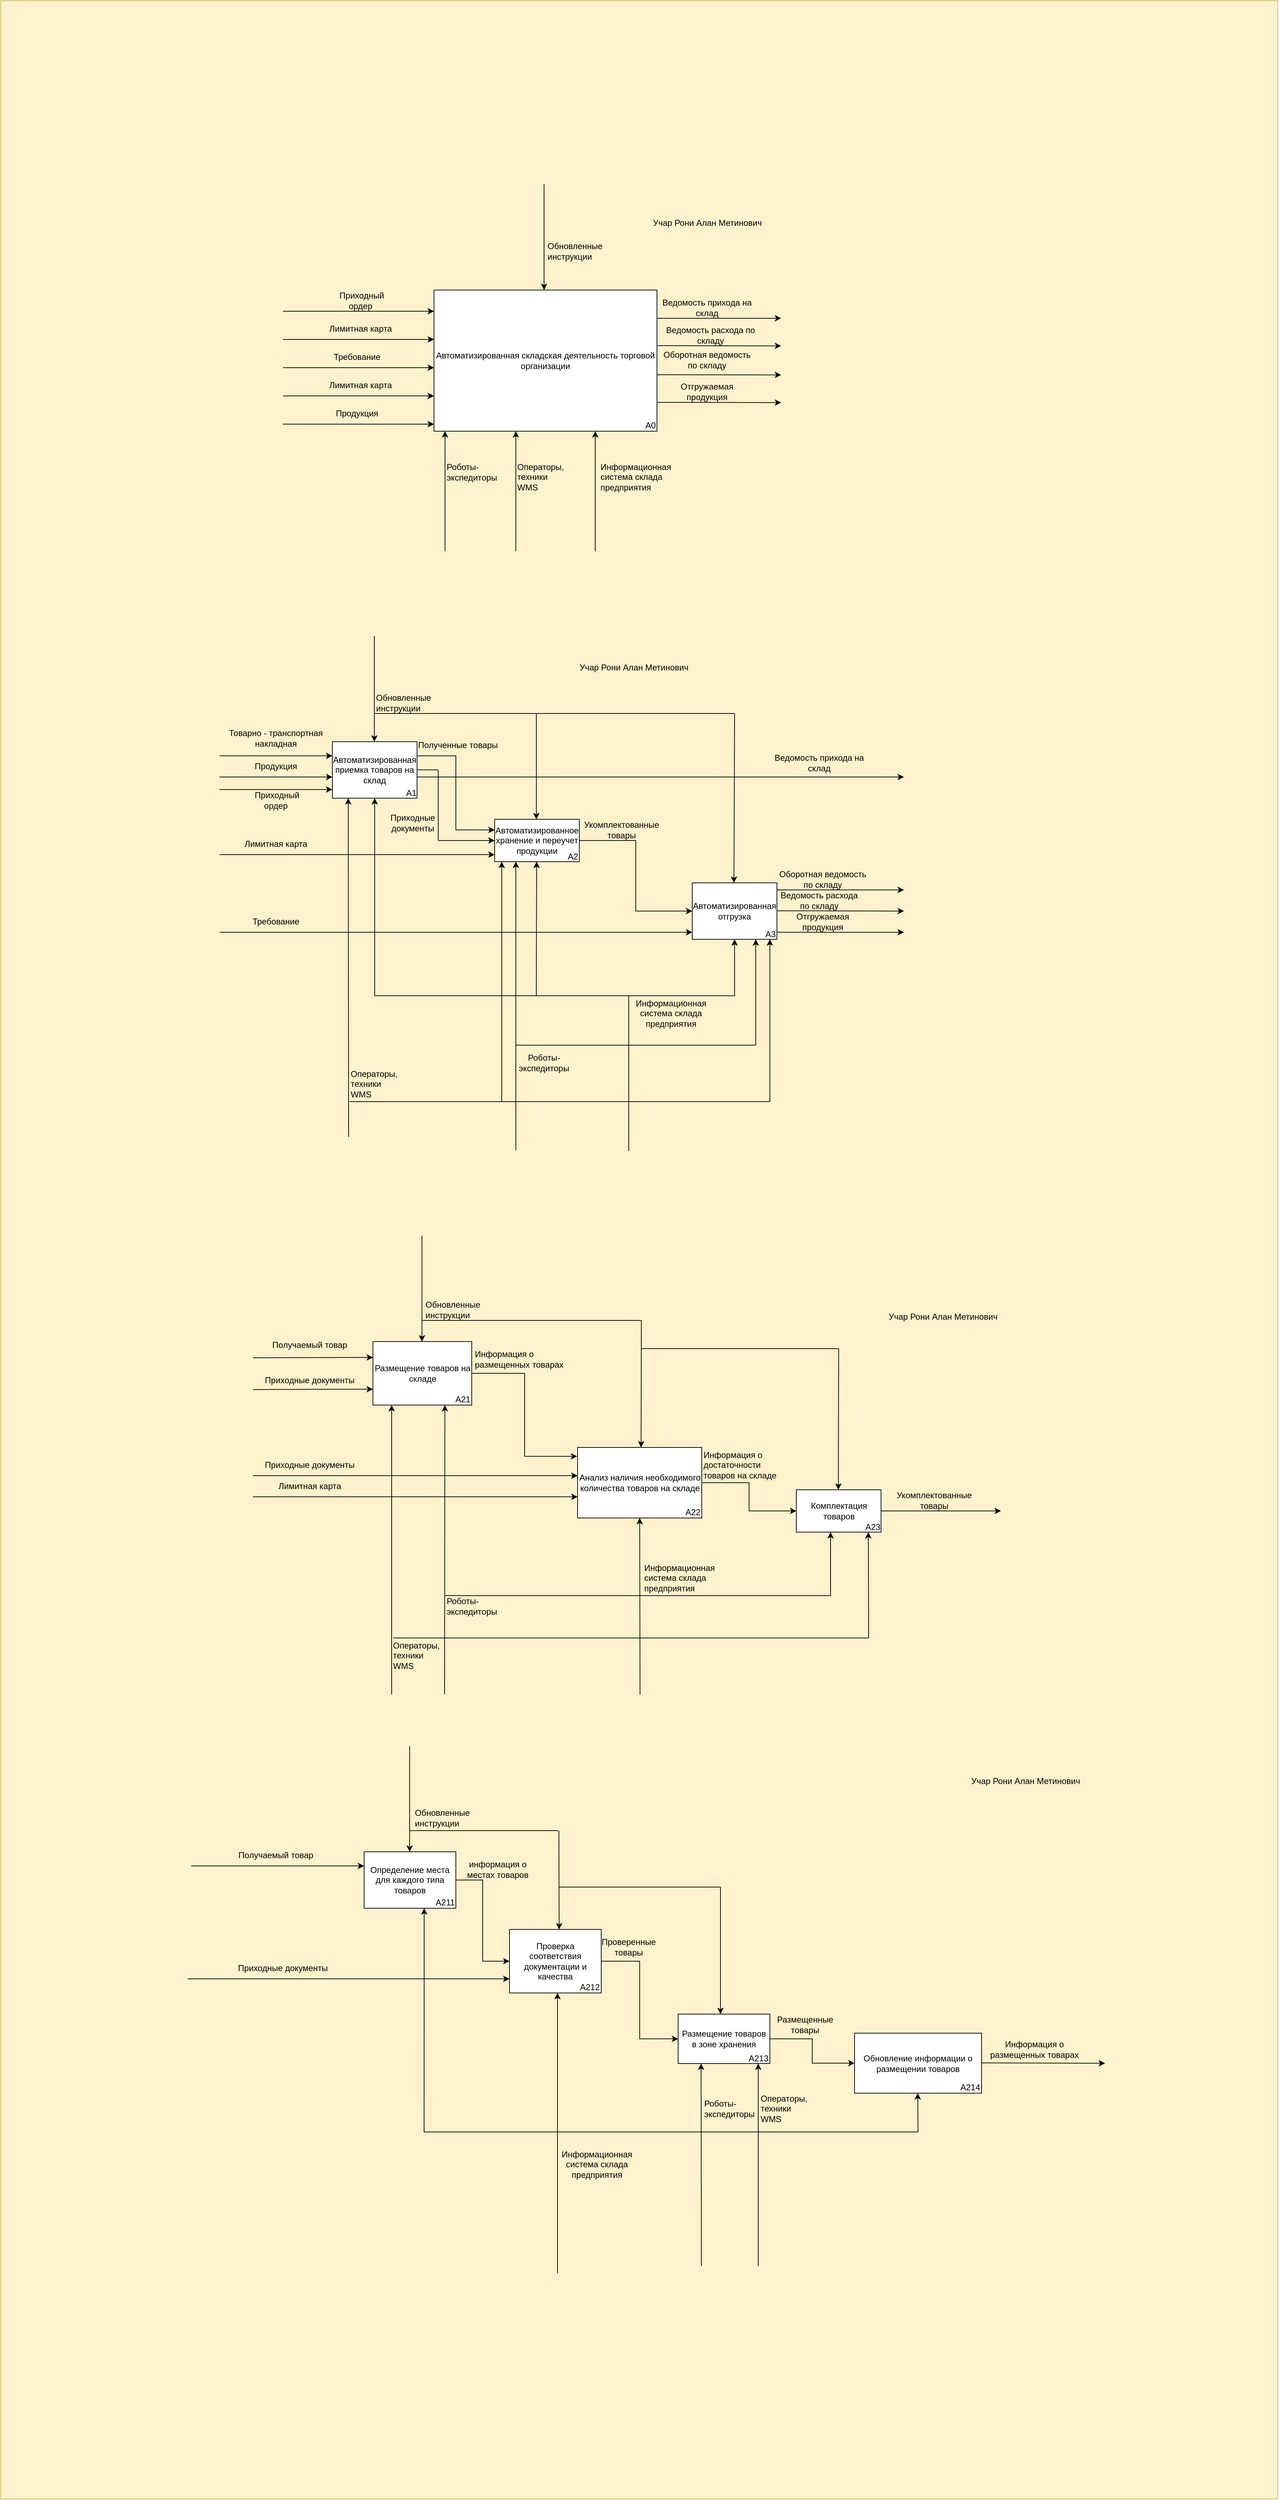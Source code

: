 <mxfile version="28.1.2">
  <diagram name="Страница — 1" id="FeVMbrDBXYHkl0j5YcD-">
    <mxGraphModel dx="2130" dy="1952" grid="1" gridSize="10" guides="1" tooltips="1" connect="1" arrows="1" fold="1" page="1" pageScale="1" pageWidth="827" pageHeight="1169" math="0" shadow="0">
      <root>
        <mxCell id="0" />
        <mxCell id="1" parent="0" />
        <mxCell id="Vgc5GMOzNuQ4jgEGxhGo-27" value="" style="rounded=0;whiteSpace=wrap;html=1;fillColor=#fff2cc;strokeColor=#d6b656;movable=0;resizable=0;rotatable=0;deletable=0;editable=0;locked=1;connectable=0;" parent="1" vertex="1">
          <mxGeometry x="-330" y="-200" width="1810" height="3540" as="geometry" />
        </mxCell>
        <mxCell id="Vgc5GMOzNuQ4jgEGxhGo-1" value="Автоматизированная складская деятельность торговой организации" style="rounded=0;whiteSpace=wrap;html=1;" parent="1" vertex="1">
          <mxGeometry x="284" y="210" width="316" height="200" as="geometry" />
        </mxCell>
        <mxCell id="Vgc5GMOzNuQ4jgEGxhGo-6" value="" style="endArrow=classic;html=1;rounded=0;" parent="1" edge="1">
          <mxGeometry width="50" height="50" relative="1" as="geometry">
            <mxPoint x="70" y="240" as="sourcePoint" />
            <mxPoint x="284" y="240" as="targetPoint" />
          </mxGeometry>
        </mxCell>
        <mxCell id="Vgc5GMOzNuQ4jgEGxhGo-7" value="&amp;nbsp;Приходный ордер" style="text;html=1;align=center;verticalAlign=middle;whiteSpace=wrap;rounded=0;" parent="1" vertex="1">
          <mxGeometry x="130" y="210" width="100" height="30" as="geometry" />
        </mxCell>
        <mxCell id="Vgc5GMOzNuQ4jgEGxhGo-8" value="" style="endArrow=classic;html=1;rounded=0;" parent="1" edge="1">
          <mxGeometry width="50" height="50" relative="1" as="geometry">
            <mxPoint x="70" y="280" as="sourcePoint" />
            <mxPoint x="284" y="280" as="targetPoint" />
          </mxGeometry>
        </mxCell>
        <mxCell id="Vgc5GMOzNuQ4jgEGxhGo-9" value="" style="endArrow=classic;html=1;rounded=0;" parent="1" edge="1">
          <mxGeometry width="50" height="50" relative="1" as="geometry">
            <mxPoint x="70" y="320" as="sourcePoint" />
            <mxPoint x="284" y="320" as="targetPoint" />
          </mxGeometry>
        </mxCell>
        <mxCell id="Vgc5GMOzNuQ4jgEGxhGo-10" value="" style="endArrow=classic;html=1;rounded=0;" parent="1" edge="1">
          <mxGeometry width="50" height="50" relative="1" as="geometry">
            <mxPoint x="70" y="360" as="sourcePoint" />
            <mxPoint x="284" y="360" as="targetPoint" />
          </mxGeometry>
        </mxCell>
        <mxCell id="Vgc5GMOzNuQ4jgEGxhGo-11" value="" style="endArrow=classic;html=1;rounded=0;" parent="1" edge="1">
          <mxGeometry width="50" height="50" relative="1" as="geometry">
            <mxPoint x="70" y="400" as="sourcePoint" />
            <mxPoint x="284" y="400" as="targetPoint" />
          </mxGeometry>
        </mxCell>
        <mxCell id="Vgc5GMOzNuQ4jgEGxhGo-12" value="Лимитная карта" style="text;html=1;align=center;verticalAlign=middle;whiteSpace=wrap;rounded=0;" parent="1" vertex="1">
          <mxGeometry x="120" y="250" width="120" height="30" as="geometry" />
        </mxCell>
        <mxCell id="Vgc5GMOzNuQ4jgEGxhGo-13" value="Требование" style="text;html=1;align=center;verticalAlign=middle;whiteSpace=wrap;rounded=0;" parent="1" vertex="1">
          <mxGeometry x="145" y="290" width="60" height="30" as="geometry" />
        </mxCell>
        <mxCell id="Vgc5GMOzNuQ4jgEGxhGo-15" value="Продукция" style="text;html=1;align=center;verticalAlign=middle;whiteSpace=wrap;rounded=0;" parent="1" vertex="1">
          <mxGeometry x="145" y="370" width="60" height="30" as="geometry" />
        </mxCell>
        <mxCell id="Vgc5GMOzNuQ4jgEGxhGo-16" value="" style="endArrow=classic;html=1;rounded=0;" parent="1" edge="1">
          <mxGeometry width="50" height="50" relative="1" as="geometry">
            <mxPoint x="512.5" y="580" as="sourcePoint" />
            <mxPoint x="512.5" y="410" as="targetPoint" />
          </mxGeometry>
        </mxCell>
        <mxCell id="Vgc5GMOzNuQ4jgEGxhGo-17" value="Информационная система склада предприятия" style="text;html=1;align=left;verticalAlign=middle;whiteSpace=wrap;rounded=0;" parent="1" vertex="1">
          <mxGeometry x="517.5" y="460" width="90" height="30" as="geometry" />
        </mxCell>
        <mxCell id="Vgc5GMOzNuQ4jgEGxhGo-19" value="" style="endArrow=classic;html=1;rounded=0;" parent="1" edge="1">
          <mxGeometry width="50" height="50" relative="1" as="geometry">
            <mxPoint x="440" y="60" as="sourcePoint" />
            <mxPoint x="440" y="210" as="targetPoint" />
          </mxGeometry>
        </mxCell>
        <mxCell id="Vgc5GMOzNuQ4jgEGxhGo-20" value="Обновленные инструкции" style="text;html=1;align=left;verticalAlign=middle;whiteSpace=wrap;rounded=0;" parent="1" vertex="1">
          <mxGeometry x="443" y="140" width="60" height="30" as="geometry" />
        </mxCell>
        <mxCell id="Vgc5GMOzNuQ4jgEGxhGo-21" value="" style="endArrow=classic;html=1;rounded=0;" parent="1" edge="1">
          <mxGeometry width="50" height="50" relative="1" as="geometry">
            <mxPoint x="600" y="249.96" as="sourcePoint" />
            <mxPoint x="776" y="249.96" as="targetPoint" />
          </mxGeometry>
        </mxCell>
        <mxCell id="Vgc5GMOzNuQ4jgEGxhGo-22" value="" style="endArrow=classic;html=1;rounded=0;" parent="1" edge="1">
          <mxGeometry width="50" height="50" relative="1" as="geometry">
            <mxPoint x="600" y="288.78" as="sourcePoint" />
            <mxPoint x="776" y="289.12" as="targetPoint" />
          </mxGeometry>
        </mxCell>
        <mxCell id="Vgc5GMOzNuQ4jgEGxhGo-23" value="" style="endArrow=classic;html=1;rounded=0;" parent="1" edge="1">
          <mxGeometry width="50" height="50" relative="1" as="geometry">
            <mxPoint x="600" y="329.96" as="sourcePoint" />
            <mxPoint x="776" y="330.3" as="targetPoint" />
          </mxGeometry>
        </mxCell>
        <mxCell id="Vgc5GMOzNuQ4jgEGxhGo-24" value="Ведомость прихода на склад" style="text;html=1;align=center;verticalAlign=middle;whiteSpace=wrap;rounded=0;" parent="1" vertex="1">
          <mxGeometry x="606" y="219.96" width="130" height="30" as="geometry" />
        </mxCell>
        <mxCell id="Vgc5GMOzNuQ4jgEGxhGo-25" value="Ведомость расхода по складу" style="text;html=1;align=center;verticalAlign=middle;whiteSpace=wrap;rounded=0;" parent="1" vertex="1">
          <mxGeometry x="606" y="259.12" width="140" height="30" as="geometry" />
        </mxCell>
        <mxCell id="Vgc5GMOzNuQ4jgEGxhGo-26" value="Оборотная ведомость по складу" style="text;html=1;align=center;verticalAlign=middle;whiteSpace=wrap;rounded=0;" parent="1" vertex="1">
          <mxGeometry x="606" y="294.12" width="130" height="30" as="geometry" />
        </mxCell>
        <mxCell id="Vgc5GMOzNuQ4jgEGxhGo-55" style="edgeStyle=orthogonalEdgeStyle;rounded=0;orthogonalLoop=1;jettySize=auto;html=1;exitX=1;exitY=0.25;exitDx=0;exitDy=0;entryX=0;entryY=0.25;entryDx=0;entryDy=0;" parent="1" source="Vgc5GMOzNuQ4jgEGxhGo-29" target="Vgc5GMOzNuQ4jgEGxhGo-30" edge="1">
          <mxGeometry relative="1" as="geometry" />
        </mxCell>
        <mxCell id="Vgc5GMOzNuQ4jgEGxhGo-29" value="Автоматизированная приемка товаров на склад" style="rounded=0;whiteSpace=wrap;html=1;" parent="1" vertex="1">
          <mxGeometry x="140" y="850" width="120" height="80" as="geometry" />
        </mxCell>
        <mxCell id="Vgc5GMOzNuQ4jgEGxhGo-61" style="edgeStyle=orthogonalEdgeStyle;rounded=0;orthogonalLoop=1;jettySize=auto;html=1;exitX=1;exitY=0.5;exitDx=0;exitDy=0;entryX=0;entryY=0.5;entryDx=0;entryDy=0;" parent="1" source="Vgc5GMOzNuQ4jgEGxhGo-30" target="Vgc5GMOzNuQ4jgEGxhGo-31" edge="1">
          <mxGeometry relative="1" as="geometry" />
        </mxCell>
        <mxCell id="Vgc5GMOzNuQ4jgEGxhGo-30" value="Автоматизированное хранение и переучет продукции" style="rounded=0;whiteSpace=wrap;html=1;" parent="1" vertex="1">
          <mxGeometry x="370" y="960" width="120" height="60" as="geometry" />
        </mxCell>
        <mxCell id="Vgc5GMOzNuQ4jgEGxhGo-31" value="Автоматизированная отгрузка" style="rounded=0;whiteSpace=wrap;html=1;" parent="1" vertex="1">
          <mxGeometry x="650" y="1050" width="120" height="80" as="geometry" />
        </mxCell>
        <mxCell id="Vgc5GMOzNuQ4jgEGxhGo-33" value="" style="endArrow=classic;html=1;rounded=0;" parent="1" edge="1">
          <mxGeometry width="50" height="50" relative="1" as="geometry">
            <mxPoint x="299.64" y="580" as="sourcePoint" />
            <mxPoint x="299.64" y="410" as="targetPoint" />
          </mxGeometry>
        </mxCell>
        <mxCell id="Vgc5GMOzNuQ4jgEGxhGo-34" value="Роботы-экспедиторы" style="text;html=1;align=left;verticalAlign=middle;whiteSpace=wrap;rounded=0;" parent="1" vertex="1">
          <mxGeometry x="300" y="453" width="60" height="30" as="geometry" />
        </mxCell>
        <mxCell id="Vgc5GMOzNuQ4jgEGxhGo-35" value="" style="endArrow=classic;html=1;rounded=0;" parent="1" edge="1">
          <mxGeometry width="50" height="50" relative="1" as="geometry">
            <mxPoint x="199.47" y="700" as="sourcePoint" />
            <mxPoint x="199.47" y="850" as="targetPoint" />
          </mxGeometry>
        </mxCell>
        <mxCell id="Vgc5GMOzNuQ4jgEGxhGo-37" value="" style="endArrow=classic;html=1;rounded=0;" parent="1" edge="1">
          <mxGeometry width="50" height="50" relative="1" as="geometry">
            <mxPoint x="-20" y="870" as="sourcePoint" />
            <mxPoint x="140" y="870" as="targetPoint" />
          </mxGeometry>
        </mxCell>
        <mxCell id="Vgc5GMOzNuQ4jgEGxhGo-38" value="" style="endArrow=classic;html=1;rounded=0;" parent="1" edge="1">
          <mxGeometry width="50" height="50" relative="1" as="geometry">
            <mxPoint x="-20" y="900" as="sourcePoint" />
            <mxPoint x="140" y="900" as="targetPoint" />
          </mxGeometry>
        </mxCell>
        <mxCell id="Vgc5GMOzNuQ4jgEGxhGo-40" value="" style="endArrow=classic;html=1;rounded=0;" parent="1" edge="1">
          <mxGeometry width="50" height="50" relative="1" as="geometry">
            <mxPoint x="-20" y="1010" as="sourcePoint" />
            <mxPoint x="370" y="1010" as="targetPoint" />
          </mxGeometry>
        </mxCell>
        <mxCell id="Vgc5GMOzNuQ4jgEGxhGo-41" value="" style="endArrow=classic;html=1;rounded=0;" parent="1" edge="1">
          <mxGeometry width="50" height="50" relative="1" as="geometry">
            <mxPoint x="200" y="1210" as="sourcePoint" />
            <mxPoint x="200" y="930" as="targetPoint" />
          </mxGeometry>
        </mxCell>
        <mxCell id="Vgc5GMOzNuQ4jgEGxhGo-42" value="" style="endArrow=classic;html=1;rounded=0;" parent="1" edge="1">
          <mxGeometry width="50" height="50" relative="1" as="geometry">
            <mxPoint x="429" y="1210" as="sourcePoint" />
            <mxPoint x="429.47" y="1020" as="targetPoint" />
          </mxGeometry>
        </mxCell>
        <mxCell id="Vgc5GMOzNuQ4jgEGxhGo-44" value="" style="endArrow=classic;html=1;rounded=0;" parent="1" edge="1">
          <mxGeometry width="50" height="50" relative="1" as="geometry">
            <mxPoint x="710" y="1210" as="sourcePoint" />
            <mxPoint x="709.99" y="1130" as="targetPoint" />
          </mxGeometry>
        </mxCell>
        <mxCell id="Vgc5GMOzNuQ4jgEGxhGo-45" value="" style="endArrow=none;html=1;rounded=0;" parent="1" edge="1">
          <mxGeometry width="50" height="50" relative="1" as="geometry">
            <mxPoint x="200" y="1210" as="sourcePoint" />
            <mxPoint x="710" y="1210" as="targetPoint" />
          </mxGeometry>
        </mxCell>
        <mxCell id="Vgc5GMOzNuQ4jgEGxhGo-46" value="" style="endArrow=none;html=1;rounded=0;" parent="1" edge="1">
          <mxGeometry width="50" height="50" relative="1" as="geometry">
            <mxPoint x="560" y="1430" as="sourcePoint" />
            <mxPoint x="560" y="1210" as="targetPoint" />
          </mxGeometry>
        </mxCell>
        <mxCell id="Vgc5GMOzNuQ4jgEGxhGo-47" value="Информационная система склада предприятия" style="text;html=1;align=center;verticalAlign=middle;whiteSpace=wrap;rounded=0;" parent="1" vertex="1">
          <mxGeometry x="565" y="1220" width="110" height="30" as="geometry" />
        </mxCell>
        <mxCell id="Vgc5GMOzNuQ4jgEGxhGo-48" value="" style="endArrow=classic;html=1;rounded=0;" parent="1" edge="1">
          <mxGeometry width="50" height="50" relative="1" as="geometry">
            <mxPoint x="770" y="1120" as="sourcePoint" />
            <mxPoint x="950" y="1120" as="targetPoint" />
          </mxGeometry>
        </mxCell>
        <mxCell id="Vgc5GMOzNuQ4jgEGxhGo-49" value="" style="endArrow=classic;html=1;rounded=0;" parent="1" edge="1">
          <mxGeometry width="50" height="50" relative="1" as="geometry">
            <mxPoint x="770" y="1089.57" as="sourcePoint" />
            <mxPoint x="950" y="1090" as="targetPoint" />
          </mxGeometry>
        </mxCell>
        <mxCell id="Vgc5GMOzNuQ4jgEGxhGo-50" value="" style="endArrow=classic;html=1;rounded=0;" parent="1" edge="1">
          <mxGeometry width="50" height="50" relative="1" as="geometry">
            <mxPoint x="770" y="1060" as="sourcePoint" />
            <mxPoint x="950" y="1060" as="targetPoint" />
          </mxGeometry>
        </mxCell>
        <mxCell id="Vgc5GMOzNuQ4jgEGxhGo-51" value="" style="endArrow=classic;html=1;rounded=0;" parent="1" edge="1">
          <mxGeometry width="50" height="50" relative="1" as="geometry">
            <mxPoint x="429.09" y="810" as="sourcePoint" />
            <mxPoint x="429.09" y="960" as="targetPoint" />
          </mxGeometry>
        </mxCell>
        <mxCell id="Vgc5GMOzNuQ4jgEGxhGo-52" value="" style="endArrow=classic;html=1;rounded=0;" parent="1" edge="1">
          <mxGeometry width="50" height="50" relative="1" as="geometry">
            <mxPoint x="710" y="810" as="sourcePoint" />
            <mxPoint x="709.09" y="1050" as="targetPoint" />
          </mxGeometry>
        </mxCell>
        <mxCell id="Vgc5GMOzNuQ4jgEGxhGo-53" value="" style="endArrow=none;html=1;rounded=0;" parent="1" edge="1">
          <mxGeometry width="50" height="50" relative="1" as="geometry">
            <mxPoint x="200" y="810" as="sourcePoint" />
            <mxPoint x="710" y="810" as="targetPoint" />
          </mxGeometry>
        </mxCell>
        <mxCell id="Vgc5GMOzNuQ4jgEGxhGo-59" value="" style="endArrow=none;html=1;rounded=0;" parent="1" edge="1">
          <mxGeometry width="50" height="50" relative="1" as="geometry">
            <mxPoint x="290" y="890" as="sourcePoint" />
            <mxPoint x="290" y="990" as="targetPoint" />
          </mxGeometry>
        </mxCell>
        <mxCell id="Vgc5GMOzNuQ4jgEGxhGo-60" value="" style="endArrow=classic;html=1;rounded=0;entryX=0;entryY=0.5;entryDx=0;entryDy=0;" parent="1" target="Vgc5GMOzNuQ4jgEGxhGo-30" edge="1">
          <mxGeometry width="50" height="50" relative="1" as="geometry">
            <mxPoint x="290" y="990" as="sourcePoint" />
            <mxPoint x="360" y="900" as="targetPoint" />
          </mxGeometry>
        </mxCell>
        <mxCell id="Vgc5GMOzNuQ4jgEGxhGo-62" value="" style="endArrow=classic;html=1;rounded=0;" parent="1" edge="1">
          <mxGeometry width="50" height="50" relative="1" as="geometry">
            <mxPoint x="260" y="900" as="sourcePoint" />
            <mxPoint x="950" y="900" as="targetPoint" />
          </mxGeometry>
        </mxCell>
        <mxCell id="Vgc5GMOzNuQ4jgEGxhGo-64" value="Товарно - транспортная накладная" style="text;html=1;align=center;verticalAlign=middle;whiteSpace=wrap;rounded=0;" parent="1" vertex="1">
          <mxGeometry x="-20" y="830" width="160" height="30" as="geometry" />
        </mxCell>
        <mxCell id="Vgc5GMOzNuQ4jgEGxhGo-65" value="Продукция" style="text;html=1;align=center;verticalAlign=middle;whiteSpace=wrap;rounded=0;" parent="1" vertex="1">
          <mxGeometry x="30" y="870" width="60" height="30" as="geometry" />
        </mxCell>
        <mxCell id="Vgc5GMOzNuQ4jgEGxhGo-67" value="Требование" style="text;html=1;align=center;verticalAlign=middle;whiteSpace=wrap;rounded=0;" parent="1" vertex="1">
          <mxGeometry x="30" y="1090" width="60" height="30" as="geometry" />
        </mxCell>
        <mxCell id="Vgc5GMOzNuQ4jgEGxhGo-69" value="Полученные товары" style="text;html=1;align=center;verticalAlign=middle;whiteSpace=wrap;rounded=0;" parent="1" vertex="1">
          <mxGeometry x="260" y="840" width="116" height="30" as="geometry" />
        </mxCell>
        <mxCell id="Vgc5GMOzNuQ4jgEGxhGo-70" value="Приходные документы" style="text;html=1;align=center;verticalAlign=middle;whiteSpace=wrap;rounded=0;" parent="1" vertex="1">
          <mxGeometry x="224" y="950" width="60" height="30" as="geometry" />
        </mxCell>
        <mxCell id="Vgc5GMOzNuQ4jgEGxhGo-71" value="Укомплектованные товары" style="text;html=1;align=center;verticalAlign=middle;whiteSpace=wrap;rounded=0;" parent="1" vertex="1">
          <mxGeometry x="520" y="960" width="60" height="30" as="geometry" />
        </mxCell>
        <mxCell id="Vgc5GMOzNuQ4jgEGxhGo-72" value="Ведомость прихода на склад" style="text;html=1;align=center;verticalAlign=middle;whiteSpace=wrap;rounded=0;" parent="1" vertex="1">
          <mxGeometry x="760" y="865" width="140" height="30" as="geometry" />
        </mxCell>
        <mxCell id="Vgc5GMOzNuQ4jgEGxhGo-74" value="Оборотная ведомость по складу" style="text;html=1;align=center;verticalAlign=middle;whiteSpace=wrap;rounded=0;" parent="1" vertex="1">
          <mxGeometry x="770" y="1030" width="130" height="30" as="geometry" />
        </mxCell>
        <mxCell id="Vgc5GMOzNuQ4jgEGxhGo-75" value="Ведомость расхода по складу" style="text;html=1;align=center;verticalAlign=middle;whiteSpace=wrap;rounded=0;" parent="1" vertex="1">
          <mxGeometry x="770" y="1060" width="120" height="30" as="geometry" />
        </mxCell>
        <mxCell id="Vgc5GMOzNuQ4jgEGxhGo-76" value="Отгружаемая продукция" style="text;html=1;align=center;verticalAlign=middle;whiteSpace=wrap;rounded=0;" parent="1" vertex="1">
          <mxGeometry x="805" y="1090" width="60" height="30" as="geometry" />
        </mxCell>
        <mxCell id="Vgc5GMOzNuQ4jgEGxhGo-79" value="А1" style="text;html=1;align=center;verticalAlign=middle;whiteSpace=wrap;rounded=0;" parent="1" vertex="1">
          <mxGeometry x="222" y="908" width="60" height="30" as="geometry" />
        </mxCell>
        <mxCell id="Vgc5GMOzNuQ4jgEGxhGo-82" value="А2" style="text;html=1;align=center;verticalAlign=middle;whiteSpace=wrap;rounded=0;" parent="1" vertex="1">
          <mxGeometry x="451" y="998" width="60" height="30" as="geometry" />
        </mxCell>
        <mxCell id="Vgc5GMOzNuQ4jgEGxhGo-83" value="А3" style="text;html=1;align=center;verticalAlign=middle;whiteSpace=wrap;rounded=0;" parent="1" vertex="1">
          <mxGeometry x="731" y="1108" width="60" height="30" as="geometry" />
        </mxCell>
        <mxCell id="Vgc5GMOzNuQ4jgEGxhGo-84" value="А0" style="text;html=1;align=center;verticalAlign=middle;whiteSpace=wrap;rounded=0;" parent="1" vertex="1">
          <mxGeometry x="560.5" y="387" width="60" height="30" as="geometry" />
        </mxCell>
        <mxCell id="Vgc5GMOzNuQ4jgEGxhGo-86" value="" style="endArrow=none;html=1;rounded=0;" parent="1" edge="1">
          <mxGeometry width="50" height="50" relative="1" as="geometry">
            <mxPoint x="400" y="1280" as="sourcePoint" />
            <mxPoint x="740" y="1280" as="targetPoint" />
          </mxGeometry>
        </mxCell>
        <mxCell id="Vgc5GMOzNuQ4jgEGxhGo-87" value="" style="endArrow=classic;html=1;rounded=0;" parent="1" edge="1">
          <mxGeometry width="50" height="50" relative="1" as="geometry">
            <mxPoint x="740" y="1280" as="sourcePoint" />
            <mxPoint x="740" y="1130" as="targetPoint" />
          </mxGeometry>
        </mxCell>
        <mxCell id="Vgc5GMOzNuQ4jgEGxhGo-88" value="" style="endArrow=none;html=1;rounded=0;" parent="1" edge="1">
          <mxGeometry width="50" height="50" relative="1" as="geometry">
            <mxPoint x="400" y="1429" as="sourcePoint" />
            <mxPoint x="400" y="1279" as="targetPoint" />
          </mxGeometry>
        </mxCell>
        <mxCell id="Vgc5GMOzNuQ4jgEGxhGo-89" value="&lt;span style=&quot;text-align: left;&quot;&gt;Роботы-экспедиторы&lt;/span&gt;" style="text;html=1;align=center;verticalAlign=middle;whiteSpace=wrap;rounded=0;" parent="1" vertex="1">
          <mxGeometry x="410" y="1290" width="60" height="30" as="geometry" />
        </mxCell>
        <mxCell id="Vgc5GMOzNuQ4jgEGxhGo-90" value="" style="endArrow=classic;html=1;rounded=0;entryX=0.25;entryY=1;entryDx=0;entryDy=0;" parent="1" target="Vgc5GMOzNuQ4jgEGxhGo-30" edge="1">
          <mxGeometry width="50" height="50" relative="1" as="geometry">
            <mxPoint x="400" y="1280" as="sourcePoint" />
            <mxPoint x="410" y="1060" as="targetPoint" />
          </mxGeometry>
        </mxCell>
        <mxCell id="Vgc5GMOzNuQ4jgEGxhGo-91" value="Размещение товаров на складе" style="rounded=0;whiteSpace=wrap;html=1;" parent="1" vertex="1">
          <mxGeometry x="197.5" y="1700" width="140" height="90" as="geometry" />
        </mxCell>
        <mxCell id="Vgc5GMOzNuQ4jgEGxhGo-169" style="edgeStyle=orthogonalEdgeStyle;rounded=0;orthogonalLoop=1;jettySize=auto;html=1;exitX=1;exitY=0.5;exitDx=0;exitDy=0;entryX=0;entryY=0.5;entryDx=0;entryDy=0;" parent="1" source="Vgc5GMOzNuQ4jgEGxhGo-92" target="Vgc5GMOzNuQ4jgEGxhGo-113" edge="1">
          <mxGeometry relative="1" as="geometry" />
        </mxCell>
        <mxCell id="Vgc5GMOzNuQ4jgEGxhGo-92" value="Анализ наличия необходимого количества товаров на складе" style="rounded=0;whiteSpace=wrap;html=1;" parent="1" vertex="1">
          <mxGeometry x="487.5" y="1850" width="176" height="100" as="geometry" />
        </mxCell>
        <mxCell id="Vgc5GMOzNuQ4jgEGxhGo-94" value="" style="endArrow=classic;html=1;rounded=0;" parent="1" edge="1">
          <mxGeometry width="50" height="50" relative="1" as="geometry">
            <mxPoint x="266.97" y="1550" as="sourcePoint" />
            <mxPoint x="266.97" y="1700" as="targetPoint" />
          </mxGeometry>
        </mxCell>
        <mxCell id="Vgc5GMOzNuQ4jgEGxhGo-96" value="" style="endArrow=classic;html=1;rounded=0;" parent="1" edge="1">
          <mxGeometry width="50" height="50" relative="1" as="geometry">
            <mxPoint x="577.87" y="1670" as="sourcePoint" />
            <mxPoint x="577.5" y="1850" as="targetPoint" />
          </mxGeometry>
        </mxCell>
        <mxCell id="Vgc5GMOzNuQ4jgEGxhGo-97" value="" style="endArrow=none;html=1;rounded=0;" parent="1" edge="1">
          <mxGeometry width="50" height="50" relative="1" as="geometry">
            <mxPoint x="267.5" y="1670" as="sourcePoint" />
            <mxPoint x="577.5" y="1670" as="targetPoint" />
          </mxGeometry>
        </mxCell>
        <mxCell id="Vgc5GMOzNuQ4jgEGxhGo-98" value="" style="endArrow=classic;html=1;rounded=0;entryX=0;entryY=0.25;entryDx=0;entryDy=0;" parent="1" target="Vgc5GMOzNuQ4jgEGxhGo-91" edge="1">
          <mxGeometry width="50" height="50" relative="1" as="geometry">
            <mxPoint x="27.5" y="1723" as="sourcePoint" />
            <mxPoint x="127.5" y="1710" as="targetPoint" />
          </mxGeometry>
        </mxCell>
        <mxCell id="Vgc5GMOzNuQ4jgEGxhGo-99" value="" style="endArrow=classic;html=1;rounded=0;entryX=0;entryY=0.75;entryDx=0;entryDy=0;" parent="1" target="Vgc5GMOzNuQ4jgEGxhGo-91" edge="1">
          <mxGeometry width="50" height="50" relative="1" as="geometry">
            <mxPoint x="27.5" y="1768" as="sourcePoint" />
            <mxPoint x="127.5" y="1780" as="targetPoint" />
          </mxGeometry>
        </mxCell>
        <mxCell id="Vgc5GMOzNuQ4jgEGxhGo-100" value="" style="endArrow=classic;html=1;rounded=0;entryX=0;entryY=0.75;entryDx=0;entryDy=0;" parent="1" edge="1">
          <mxGeometry width="50" height="50" relative="1" as="geometry">
            <mxPoint x="27.5" y="1890" as="sourcePoint" />
            <mxPoint x="487.5" y="1890" as="targetPoint" />
          </mxGeometry>
        </mxCell>
        <mxCell id="Vgc5GMOzNuQ4jgEGxhGo-101" value="" style="endArrow=classic;html=1;rounded=0;entryX=0;entryY=0.75;entryDx=0;entryDy=0;" parent="1" edge="1">
          <mxGeometry width="50" height="50" relative="1" as="geometry">
            <mxPoint x="27.5" y="1920" as="sourcePoint" />
            <mxPoint x="487.5" y="1920" as="targetPoint" />
          </mxGeometry>
        </mxCell>
        <mxCell id="Vgc5GMOzNuQ4jgEGxhGo-104" style="edgeStyle=orthogonalEdgeStyle;rounded=0;orthogonalLoop=1;jettySize=auto;html=1;exitX=1;exitY=0.5;exitDx=0;exitDy=0;entryX=-0.003;entryY=0.126;entryDx=0;entryDy=0;entryPerimeter=0;" parent="1" source="Vgc5GMOzNuQ4jgEGxhGo-91" target="Vgc5GMOzNuQ4jgEGxhGo-92" edge="1">
          <mxGeometry relative="1" as="geometry" />
        </mxCell>
        <mxCell id="Vgc5GMOzNuQ4jgEGxhGo-105" value="Информация о размещенных товарах" style="text;html=1;align=left;verticalAlign=middle;whiteSpace=wrap;rounded=0;" parent="1" vertex="1">
          <mxGeometry x="340" y="1710" width="150" height="30" as="geometry" />
        </mxCell>
        <mxCell id="Vgc5GMOzNuQ4jgEGxhGo-106" value="Приходные документы" style="text;html=1;align=center;verticalAlign=middle;whiteSpace=wrap;rounded=0;" parent="1" vertex="1">
          <mxGeometry x="37.5" y="1860" width="140" height="30" as="geometry" />
        </mxCell>
        <mxCell id="Vgc5GMOzNuQ4jgEGxhGo-107" value="Приходные документы" style="text;html=1;align=center;verticalAlign=middle;whiteSpace=wrap;rounded=0;" parent="1" vertex="1">
          <mxGeometry x="37.5" y="1740" width="140" height="30" as="geometry" />
        </mxCell>
        <mxCell id="Vgc5GMOzNuQ4jgEGxhGo-109" value="Получаемый товар" style="text;html=1;align=center;verticalAlign=middle;whiteSpace=wrap;rounded=0;" parent="1" vertex="1">
          <mxGeometry x="37.5" y="1690" width="140" height="30" as="geometry" />
        </mxCell>
        <mxCell id="Vgc5GMOzNuQ4jgEGxhGo-110" value="Лимитная карта" style="text;html=1;align=center;verticalAlign=middle;whiteSpace=wrap;rounded=0;" parent="1" vertex="1">
          <mxGeometry x="52.5" y="1890" width="110" height="30" as="geometry" />
        </mxCell>
        <mxCell id="Vgc5GMOzNuQ4jgEGxhGo-111" value="" style="endArrow=classic;html=1;rounded=0;entryX=0.5;entryY=1;entryDx=0;entryDy=0;" parent="1" target="Vgc5GMOzNuQ4jgEGxhGo-92" edge="1">
          <mxGeometry width="50" height="50" relative="1" as="geometry">
            <mxPoint x="576" y="2200" as="sourcePoint" />
            <mxPoint x="577.5" y="2040" as="targetPoint" />
          </mxGeometry>
        </mxCell>
        <mxCell id="Vgc5GMOzNuQ4jgEGxhGo-112" value="Информационная система склада предприятия" style="text;html=1;align=left;verticalAlign=middle;whiteSpace=wrap;rounded=0;" parent="1" vertex="1">
          <mxGeometry x="580" y="2020" width="110" height="30" as="geometry" />
        </mxCell>
        <mxCell id="Vgc5GMOzNuQ4jgEGxhGo-113" value="Комплектация товаров" style="rounded=0;whiteSpace=wrap;html=1;" parent="1" vertex="1">
          <mxGeometry x="797.5" y="1910" width="120" height="60" as="geometry" />
        </mxCell>
        <mxCell id="Vgc5GMOzNuQ4jgEGxhGo-115" value="" style="endArrow=none;html=1;rounded=0;" parent="1" edge="1">
          <mxGeometry width="50" height="50" relative="1" as="geometry">
            <mxPoint x="577.5" y="1710" as="sourcePoint" />
            <mxPoint x="857.5" y="1710" as="targetPoint" />
          </mxGeometry>
        </mxCell>
        <mxCell id="Vgc5GMOzNuQ4jgEGxhGo-116" value="" style="endArrow=classic;html=1;rounded=0;" parent="1" edge="1">
          <mxGeometry width="50" height="50" relative="1" as="geometry">
            <mxPoint x="857.5" y="1710" as="sourcePoint" />
            <mxPoint x="857.08" y="1910" as="targetPoint" />
            <Array as="points">
              <mxPoint x="857.08" y="1880" />
            </Array>
          </mxGeometry>
        </mxCell>
        <mxCell id="Vgc5GMOzNuQ4jgEGxhGo-120" value="Информация о достаточности товаров на складе" style="text;html=1;align=left;verticalAlign=middle;whiteSpace=wrap;rounded=0;" parent="1" vertex="1">
          <mxGeometry x="663.5" y="1860" width="120" height="30" as="geometry" />
        </mxCell>
        <mxCell id="Vgc5GMOzNuQ4jgEGxhGo-121" value="" style="endArrow=classic;html=1;rounded=0;" parent="1" edge="1">
          <mxGeometry width="50" height="50" relative="1" as="geometry">
            <mxPoint x="917.5" y="1940" as="sourcePoint" />
            <mxPoint x="1087.5" y="1940" as="targetPoint" />
          </mxGeometry>
        </mxCell>
        <mxCell id="Vgc5GMOzNuQ4jgEGxhGo-122" value="Укомплектованные товары" style="text;html=1;align=center;verticalAlign=middle;whiteSpace=wrap;rounded=0;" parent="1" vertex="1">
          <mxGeometry x="917.5" y="1910" width="150" height="30" as="geometry" />
        </mxCell>
        <mxCell id="Vgc5GMOzNuQ4jgEGxhGo-137" style="edgeStyle=orthogonalEdgeStyle;rounded=0;orthogonalLoop=1;jettySize=auto;html=1;exitX=1;exitY=0.5;exitDx=0;exitDy=0;entryX=0;entryY=0.5;entryDx=0;entryDy=0;" parent="1" source="Vgc5GMOzNuQ4jgEGxhGo-123" target="Vgc5GMOzNuQ4jgEGxhGo-124" edge="1">
          <mxGeometry relative="1" as="geometry" />
        </mxCell>
        <mxCell id="Vgc5GMOzNuQ4jgEGxhGo-123" value="Определение места для каждого типа товаров" style="rounded=0;whiteSpace=wrap;html=1;" parent="1" vertex="1">
          <mxGeometry x="185" y="2423" width="130" height="80" as="geometry" />
        </mxCell>
        <mxCell id="Vgc5GMOzNuQ4jgEGxhGo-138" style="edgeStyle=orthogonalEdgeStyle;rounded=0;orthogonalLoop=1;jettySize=auto;html=1;exitX=1;exitY=0.5;exitDx=0;exitDy=0;entryX=0;entryY=0.5;entryDx=0;entryDy=0;" parent="1" source="Vgc5GMOzNuQ4jgEGxhGo-124" target="Vgc5GMOzNuQ4jgEGxhGo-125" edge="1">
          <mxGeometry relative="1" as="geometry" />
        </mxCell>
        <mxCell id="Vgc5GMOzNuQ4jgEGxhGo-124" value="Проверка соответствия документации и качества" style="rounded=0;whiteSpace=wrap;html=1;" parent="1" vertex="1">
          <mxGeometry x="391" y="2533" width="130" height="90" as="geometry" />
        </mxCell>
        <mxCell id="Vgc5GMOzNuQ4jgEGxhGo-154" style="edgeStyle=orthogonalEdgeStyle;rounded=0;orthogonalLoop=1;jettySize=auto;html=1;exitX=1;exitY=0.5;exitDx=0;exitDy=0;entryX=0;entryY=0.5;entryDx=0;entryDy=0;" parent="1" source="Vgc5GMOzNuQ4jgEGxhGo-125" target="Vgc5GMOzNuQ4jgEGxhGo-150" edge="1">
          <mxGeometry relative="1" as="geometry" />
        </mxCell>
        <mxCell id="Vgc5GMOzNuQ4jgEGxhGo-125" value="Размещение товаров в зоне хранения" style="rounded=0;whiteSpace=wrap;html=1;" parent="1" vertex="1">
          <mxGeometry x="630" y="2653" width="130" height="70" as="geometry" />
        </mxCell>
        <mxCell id="Vgc5GMOzNuQ4jgEGxhGo-127" value="Получаемый товар" style="text;html=1;align=center;verticalAlign=middle;whiteSpace=wrap;rounded=0;" parent="1" vertex="1">
          <mxGeometry x="-10" y="2413" width="140" height="30" as="geometry" />
        </mxCell>
        <mxCell id="Vgc5GMOzNuQ4jgEGxhGo-128" value="" style="endArrow=classic;html=1;rounded=0;" parent="1" edge="1">
          <mxGeometry width="50" height="50" relative="1" as="geometry">
            <mxPoint x="249.47" y="2273" as="sourcePoint" />
            <mxPoint x="249.47" y="2423" as="targetPoint" />
          </mxGeometry>
        </mxCell>
        <mxCell id="Vgc5GMOzNuQ4jgEGxhGo-130" value="" style="endArrow=none;html=1;rounded=0;" parent="1" edge="1">
          <mxGeometry width="50" height="50" relative="1" as="geometry">
            <mxPoint x="250" y="2393" as="sourcePoint" />
            <mxPoint x="460" y="2393" as="targetPoint" />
          </mxGeometry>
        </mxCell>
        <mxCell id="Vgc5GMOzNuQ4jgEGxhGo-131" value="" style="endArrow=classic;html=1;rounded=0;" parent="1" edge="1">
          <mxGeometry width="50" height="50" relative="1" as="geometry">
            <mxPoint x="461" y="2393" as="sourcePoint" />
            <mxPoint x="461.38" y="2533" as="targetPoint" />
          </mxGeometry>
        </mxCell>
        <mxCell id="Vgc5GMOzNuQ4jgEGxhGo-132" value="" style="endArrow=none;html=1;rounded=0;" parent="1" edge="1">
          <mxGeometry width="50" height="50" relative="1" as="geometry">
            <mxPoint x="461" y="2473" as="sourcePoint" />
            <mxPoint x="690" y="2473" as="targetPoint" />
          </mxGeometry>
        </mxCell>
        <mxCell id="Vgc5GMOzNuQ4jgEGxhGo-133" value="" style="endArrow=classic;html=1;rounded=0;" parent="1" edge="1">
          <mxGeometry width="50" height="50" relative="1" as="geometry">
            <mxPoint x="690" y="2473" as="sourcePoint" />
            <mxPoint x="690" y="2653" as="targetPoint" />
          </mxGeometry>
        </mxCell>
        <mxCell id="Vgc5GMOzNuQ4jgEGxhGo-134" value="" style="endArrow=classic;html=1;rounded=0;entryX=0;entryY=0.5;entryDx=0;entryDy=0;" parent="1" edge="1">
          <mxGeometry width="50" height="50" relative="1" as="geometry">
            <mxPoint x="-60" y="2443" as="sourcePoint" />
            <mxPoint x="185" y="2443.0" as="targetPoint" />
            <Array as="points">
              <mxPoint x="130" y="2443" />
            </Array>
          </mxGeometry>
        </mxCell>
        <mxCell id="Vgc5GMOzNuQ4jgEGxhGo-135" value="" style="endArrow=classic;html=1;rounded=0;entryX=0;entryY=0.75;entryDx=0;entryDy=0;" parent="1" edge="1">
          <mxGeometry width="50" height="50" relative="1" as="geometry">
            <mxPoint x="-65.158" y="2603" as="sourcePoint" />
            <mxPoint x="391" y="2603" as="targetPoint" />
          </mxGeometry>
        </mxCell>
        <mxCell id="Vgc5GMOzNuQ4jgEGxhGo-136" value="Приходные документы" style="text;html=1;align=center;verticalAlign=middle;whiteSpace=wrap;rounded=0;" parent="1" vertex="1">
          <mxGeometry y="2573" width="140" height="30" as="geometry" />
        </mxCell>
        <mxCell id="Vgc5GMOzNuQ4jgEGxhGo-139" value="" style="endArrow=classic;html=1;rounded=0;entryX=0.5;entryY=1;entryDx=0;entryDy=0;" parent="1" edge="1">
          <mxGeometry width="50" height="50" relative="1" as="geometry">
            <mxPoint x="459" y="3020" as="sourcePoint" />
            <mxPoint x="459" y="2623" as="targetPoint" />
          </mxGeometry>
        </mxCell>
        <mxCell id="Vgc5GMOzNuQ4jgEGxhGo-140" value="Информационная система склада предприятия" style="text;html=1;align=center;verticalAlign=middle;whiteSpace=wrap;rounded=0;" parent="1" vertex="1">
          <mxGeometry x="460" y="2851" width="110" height="30" as="geometry" />
        </mxCell>
        <mxCell id="Vgc5GMOzNuQ4jgEGxhGo-145" value="" style="endArrow=classic;html=1;rounded=0;" parent="1" edge="1">
          <mxGeometry width="50" height="50" relative="1" as="geometry">
            <mxPoint x="299" y="2200" as="sourcePoint" />
            <mxPoint x="299.47" y="1790" as="targetPoint" />
          </mxGeometry>
        </mxCell>
        <mxCell id="Vgc5GMOzNuQ4jgEGxhGo-146" value="" style="endArrow=none;html=1;rounded=0;" parent="1" edge="1">
          <mxGeometry width="50" height="50" relative="1" as="geometry">
            <mxPoint x="300" y="2060" as="sourcePoint" />
            <mxPoint x="846" y="2060" as="targetPoint" />
          </mxGeometry>
        </mxCell>
        <mxCell id="Vgc5GMOzNuQ4jgEGxhGo-147" value="" style="endArrow=classic;html=1;rounded=0;" parent="1" edge="1">
          <mxGeometry width="50" height="50" relative="1" as="geometry">
            <mxPoint x="846" y="2060" as="sourcePoint" />
            <mxPoint x="846" y="1970" as="targetPoint" />
          </mxGeometry>
        </mxCell>
        <mxCell id="Vgc5GMOzNuQ4jgEGxhGo-150" value="Обновление информации о размещении товаров" style="rounded=0;whiteSpace=wrap;html=1;" parent="1" vertex="1">
          <mxGeometry x="880" y="2680" width="180" height="85" as="geometry" />
        </mxCell>
        <mxCell id="Vgc5GMOzNuQ4jgEGxhGo-152" value="" style="endArrow=classic;html=1;rounded=0;" parent="1" edge="1">
          <mxGeometry width="50" height="50" relative="1" as="geometry">
            <mxPoint x="970" y="2820" as="sourcePoint" />
            <mxPoint x="969.52" y="2765" as="targetPoint" />
          </mxGeometry>
        </mxCell>
        <mxCell id="Vgc5GMOzNuQ4jgEGxhGo-155" value="" style="endArrow=none;html=1;rounded=0;" parent="1" edge="1">
          <mxGeometry width="50" height="50" relative="1" as="geometry">
            <mxPoint x="460" y="2820" as="sourcePoint" />
            <mxPoint x="970" y="2820" as="targetPoint" />
          </mxGeometry>
        </mxCell>
        <mxCell id="Vgc5GMOzNuQ4jgEGxhGo-156" value="" style="endArrow=classic;html=1;rounded=0;" parent="1" edge="1">
          <mxGeometry width="50" height="50" relative="1" as="geometry">
            <mxPoint x="1060" y="2722.13" as="sourcePoint" />
            <mxPoint x="1235" y="2722.63" as="targetPoint" />
          </mxGeometry>
        </mxCell>
        <mxCell id="Vgc5GMOzNuQ4jgEGxhGo-157" value="Информация о размещенных товарах" style="text;html=1;align=center;verticalAlign=middle;whiteSpace=wrap;rounded=0;" parent="1" vertex="1">
          <mxGeometry x="1060" y="2687.55" width="150" height="30" as="geometry" />
        </mxCell>
        <mxCell id="Vgc5GMOzNuQ4jgEGxhGo-158" value="" style="endArrow=classic;html=1;rounded=0;entryX=0.25;entryY=1;entryDx=0;entryDy=0;" parent="1" target="Vgc5GMOzNuQ4jgEGxhGo-125" edge="1">
          <mxGeometry width="50" height="50" relative="1" as="geometry">
            <mxPoint x="663" y="3010" as="sourcePoint" />
            <mxPoint x="710" y="2853" as="targetPoint" />
          </mxGeometry>
        </mxCell>
        <mxCell id="Vgc5GMOzNuQ4jgEGxhGo-159" value="" style="endArrow=classic;html=1;rounded=0;entryX=0.68;entryY=0.957;entryDx=0;entryDy=0;entryPerimeter=0;" parent="1" edge="1">
          <mxGeometry width="50" height="50" relative="1" as="geometry">
            <mxPoint x="270" y="2820" as="sourcePoint" />
            <mxPoint x="270.11" y="2503" as="targetPoint" />
          </mxGeometry>
        </mxCell>
        <mxCell id="Vgc5GMOzNuQ4jgEGxhGo-160" value="" style="endArrow=none;html=1;rounded=0;" parent="1" edge="1">
          <mxGeometry width="50" height="50" relative="1" as="geometry">
            <mxPoint x="270" y="2820" as="sourcePoint" />
            <mxPoint x="460" y="2820" as="targetPoint" />
          </mxGeometry>
        </mxCell>
        <mxCell id="Vgc5GMOzNuQ4jgEGxhGo-164" value="информация о местах товаров" style="text;html=1;align=center;verticalAlign=middle;whiteSpace=wrap;rounded=0;" parent="1" vertex="1">
          <mxGeometry x="320" y="2433" width="109" height="30" as="geometry" />
        </mxCell>
        <mxCell id="Vgc5GMOzNuQ4jgEGxhGo-165" value="Размещенные товары" style="text;html=1;align=center;verticalAlign=middle;whiteSpace=wrap;rounded=0;" parent="1" vertex="1">
          <mxGeometry x="780" y="2653" width="60" height="30" as="geometry" />
        </mxCell>
        <mxCell id="Vgc5GMOzNuQ4jgEGxhGo-167" value="А21" style="text;html=1;align=center;verticalAlign=middle;whiteSpace=wrap;rounded=0;" parent="1" vertex="1">
          <mxGeometry x="294.5" y="1767" width="60" height="30" as="geometry" />
        </mxCell>
        <mxCell id="Vgc5GMOzNuQ4jgEGxhGo-168" value="А22" style="text;html=1;align=center;verticalAlign=middle;whiteSpace=wrap;rounded=0;" parent="1" vertex="1">
          <mxGeometry x="620.5" y="1927" width="60" height="30" as="geometry" />
        </mxCell>
        <mxCell id="Vgc5GMOzNuQ4jgEGxhGo-170" value="Проверенные товары" style="text;html=1;align=center;verticalAlign=middle;whiteSpace=wrap;rounded=0;" parent="1" vertex="1">
          <mxGeometry x="530" y="2543" width="60" height="30" as="geometry" />
        </mxCell>
        <mxCell id="Vgc5GMOzNuQ4jgEGxhGo-171" value="А23" style="text;html=1;align=center;verticalAlign=middle;whiteSpace=wrap;rounded=0;" parent="1" vertex="1">
          <mxGeometry x="875.5" y="1948" width="60" height="30" as="geometry" />
        </mxCell>
        <mxCell id="Vgc5GMOzNuQ4jgEGxhGo-172" value="А211" style="text;html=1;align=center;verticalAlign=middle;whiteSpace=wrap;rounded=0;" parent="1" vertex="1">
          <mxGeometry x="270" y="2480" width="60" height="30" as="geometry" />
        </mxCell>
        <mxCell id="Vgc5GMOzNuQ4jgEGxhGo-173" value="А212" style="text;html=1;align=center;verticalAlign=middle;whiteSpace=wrap;rounded=0;" parent="1" vertex="1">
          <mxGeometry x="475" y="2600" width="60" height="30" as="geometry" />
        </mxCell>
        <mxCell id="Vgc5GMOzNuQ4jgEGxhGo-174" value="А213" style="text;html=1;align=center;verticalAlign=middle;whiteSpace=wrap;rounded=0;" parent="1" vertex="1">
          <mxGeometry x="714" y="2701" width="60" height="30" as="geometry" />
        </mxCell>
        <mxCell id="Vgc5GMOzNuQ4jgEGxhGo-175" value="А214" style="text;html=1;align=center;verticalAlign=middle;whiteSpace=wrap;rounded=0;" parent="1" vertex="1">
          <mxGeometry x="1014" y="2742" width="60" height="30" as="geometry" />
        </mxCell>
        <mxCell id="5cNSOUvOn5PUiQkZytoI-1" value="Учар Рони Алан Метинович" style="text;html=1;align=center;verticalAlign=middle;whiteSpace=wrap;rounded=0;" parent="1" vertex="1">
          <mxGeometry x="583.5" y="100" width="175" height="30" as="geometry" />
        </mxCell>
        <mxCell id="5cNSOUvOn5PUiQkZytoI-2" value="Учар Рони Алан Метинович" style="text;html=1;align=center;verticalAlign=middle;whiteSpace=wrap;rounded=0;" parent="1" vertex="1">
          <mxGeometry x="480" y="730" width="175" height="30" as="geometry" />
        </mxCell>
        <mxCell id="5cNSOUvOn5PUiQkZytoI-3" value="Учар Рони Алан Метинович" style="text;html=1;align=center;verticalAlign=middle;whiteSpace=wrap;rounded=0;" parent="1" vertex="1">
          <mxGeometry x="917.5" y="1650" width="175" height="30" as="geometry" />
        </mxCell>
        <mxCell id="5cNSOUvOn5PUiQkZytoI-4" value="Учар Рони Алан Метинович" style="text;html=1;align=center;verticalAlign=middle;whiteSpace=wrap;rounded=0;" parent="1" vertex="1">
          <mxGeometry x="1035" y="2308" width="175" height="30" as="geometry" />
        </mxCell>
        <mxCell id="5cNSOUvOn5PUiQkZytoI-5" value="" style="endArrow=classic;html=1;rounded=0;" parent="1" edge="1">
          <mxGeometry width="50" height="50" relative="1" as="geometry">
            <mxPoint x="-20" y="1120" as="sourcePoint" />
            <mxPoint x="650" y="1120" as="targetPoint" />
          </mxGeometry>
        </mxCell>
        <mxCell id="vhRR9uOZMTyl2STY0tmH-10" value="" style="endArrow=classic;html=1;rounded=0;" edge="1" parent="1">
          <mxGeometry width="50" height="50" relative="1" as="geometry">
            <mxPoint x="600" y="369.13" as="sourcePoint" />
            <mxPoint x="776" y="369.47" as="targetPoint" />
          </mxGeometry>
        </mxCell>
        <mxCell id="vhRR9uOZMTyl2STY0tmH-11" value="Отгружаемая продукция" style="text;html=1;align=center;verticalAlign=middle;whiteSpace=wrap;rounded=0;" vertex="1" parent="1">
          <mxGeometry x="611" y="339.13" width="120" height="30" as="geometry" />
        </mxCell>
        <mxCell id="vhRR9uOZMTyl2STY0tmH-19" value="" style="endArrow=classic;html=1;rounded=0;" edge="1" parent="1">
          <mxGeometry width="50" height="50" relative="1" as="geometry">
            <mxPoint x="400" y="580" as="sourcePoint" />
            <mxPoint x="400" y="410" as="targetPoint" />
          </mxGeometry>
        </mxCell>
        <mxCell id="vhRR9uOZMTyl2STY0tmH-20" value="Операторы,&lt;div&gt;техники&amp;nbsp; WMS&lt;/div&gt;" style="text;html=1;align=left;verticalAlign=middle;whiteSpace=wrap;rounded=0;" vertex="1" parent="1">
          <mxGeometry x="400" y="460" width="60" height="30" as="geometry" />
        </mxCell>
        <mxCell id="vhRR9uOZMTyl2STY0tmH-23" value="&amp;nbsp;Приходный ордер" style="text;html=1;align=center;verticalAlign=middle;whiteSpace=wrap;rounded=0;" vertex="1" parent="1">
          <mxGeometry x="10" y="918" width="100" height="30" as="geometry" />
        </mxCell>
        <mxCell id="vhRR9uOZMTyl2STY0tmH-25" value="" style="endArrow=none;html=1;rounded=0;" edge="1" parent="1">
          <mxGeometry width="50" height="50" relative="1" as="geometry">
            <mxPoint x="260" y="889.71" as="sourcePoint" />
            <mxPoint x="290" y="890" as="targetPoint" />
          </mxGeometry>
        </mxCell>
        <mxCell id="vhRR9uOZMTyl2STY0tmH-26" value="" style="endArrow=classic;html=1;rounded=0;" edge="1" parent="1">
          <mxGeometry width="50" height="50" relative="1" as="geometry">
            <mxPoint x="-20" y="917.72" as="sourcePoint" />
            <mxPoint x="140" y="917.72" as="targetPoint" />
          </mxGeometry>
        </mxCell>
        <mxCell id="vhRR9uOZMTyl2STY0tmH-27" value="Лимитная карта" style="text;html=1;align=center;verticalAlign=middle;whiteSpace=wrap;rounded=0;" vertex="1" parent="1">
          <mxGeometry x="130" y="330" width="100" height="30" as="geometry" />
        </mxCell>
        <mxCell id="vhRR9uOZMTyl2STY0tmH-28" value="Лимитная карта" style="text;html=1;align=center;verticalAlign=middle;whiteSpace=wrap;rounded=0;" vertex="1" parent="1">
          <mxGeometry x="10" y="980" width="100" height="30" as="geometry" />
        </mxCell>
        <mxCell id="vhRR9uOZMTyl2STY0tmH-29" value="Обновленные инструкции" style="text;html=1;align=left;verticalAlign=middle;whiteSpace=wrap;rounded=0;" vertex="1" parent="1">
          <mxGeometry x="200" y="780" width="60" height="30" as="geometry" />
        </mxCell>
        <mxCell id="vhRR9uOZMTyl2STY0tmH-31" value="" style="endArrow=classic;html=1;rounded=0;" edge="1" parent="1">
          <mxGeometry width="50" height="50" relative="1" as="geometry">
            <mxPoint x="163" y="1410" as="sourcePoint" />
            <mxPoint x="162.5" y="930" as="targetPoint" />
          </mxGeometry>
        </mxCell>
        <mxCell id="vhRR9uOZMTyl2STY0tmH-36" value="" style="endArrow=none;html=1;rounded=0;" edge="1" parent="1">
          <mxGeometry width="50" height="50" relative="1" as="geometry">
            <mxPoint x="164" y="1360" as="sourcePoint" />
            <mxPoint x="380" y="1360" as="targetPoint" />
          </mxGeometry>
        </mxCell>
        <mxCell id="vhRR9uOZMTyl2STY0tmH-37" value="" style="endArrow=classic;html=1;rounded=0;" edge="1" parent="1">
          <mxGeometry width="50" height="50" relative="1" as="geometry">
            <mxPoint x="380" y="1360" as="sourcePoint" />
            <mxPoint x="380" y="1020" as="targetPoint" />
          </mxGeometry>
        </mxCell>
        <mxCell id="vhRR9uOZMTyl2STY0tmH-38" value="" style="endArrow=none;html=1;rounded=0;" edge="1" parent="1">
          <mxGeometry width="50" height="50" relative="1" as="geometry">
            <mxPoint x="376" y="1360" as="sourcePoint" />
            <mxPoint x="760" y="1360" as="targetPoint" />
          </mxGeometry>
        </mxCell>
        <mxCell id="vhRR9uOZMTyl2STY0tmH-39" value="" style="endArrow=classic;html=1;rounded=0;" edge="1" parent="1">
          <mxGeometry width="50" height="50" relative="1" as="geometry">
            <mxPoint x="760.05" y="1360" as="sourcePoint" />
            <mxPoint x="760" y="1130" as="targetPoint" />
          </mxGeometry>
        </mxCell>
        <mxCell id="vhRR9uOZMTyl2STY0tmH-40" value="Операторы,&lt;div&gt;техники&amp;nbsp; WMS&lt;/div&gt;" style="text;html=1;align=left;verticalAlign=middle;whiteSpace=wrap;rounded=0;" vertex="1" parent="1">
          <mxGeometry x="164" y="1320" width="60" height="30" as="geometry" />
        </mxCell>
        <mxCell id="vhRR9uOZMTyl2STY0tmH-41" value="Обновленные инструкции" style="text;html=1;align=left;verticalAlign=middle;whiteSpace=wrap;rounded=0;" vertex="1" parent="1">
          <mxGeometry x="270" y="1640" width="60" height="30" as="geometry" />
        </mxCell>
        <mxCell id="vhRR9uOZMTyl2STY0tmH-42" value="&lt;span style=&quot;&quot;&gt;Роботы-экспедиторы&lt;/span&gt;" style="text;html=1;align=left;verticalAlign=middle;whiteSpace=wrap;rounded=0;" vertex="1" parent="1">
          <mxGeometry x="300" y="2060" width="60" height="30" as="geometry" />
        </mxCell>
        <mxCell id="vhRR9uOZMTyl2STY0tmH-43" value="Операторы,&lt;div&gt;техники&amp;nbsp; WMS&lt;/div&gt;" style="text;html=1;align=left;verticalAlign=middle;whiteSpace=wrap;rounded=0;" vertex="1" parent="1">
          <mxGeometry x="224" y="2130" width="60" height="30" as="geometry" />
        </mxCell>
        <mxCell id="vhRR9uOZMTyl2STY0tmH-45" value="" style="endArrow=classic;html=1;rounded=0;" edge="1" parent="1">
          <mxGeometry width="50" height="50" relative="1" as="geometry">
            <mxPoint x="224" y="2200" as="sourcePoint" />
            <mxPoint x="224" y="1790" as="targetPoint" />
          </mxGeometry>
        </mxCell>
        <mxCell id="vhRR9uOZMTyl2STY0tmH-46" value="" style="endArrow=none;html=1;rounded=0;" edge="1" parent="1">
          <mxGeometry width="50" height="50" relative="1" as="geometry">
            <mxPoint x="226" y="2120" as="sourcePoint" />
            <mxPoint x="900" y="2120" as="targetPoint" />
          </mxGeometry>
        </mxCell>
        <mxCell id="vhRR9uOZMTyl2STY0tmH-48" value="" style="endArrow=classic;html=1;rounded=0;" edge="1" parent="1">
          <mxGeometry width="50" height="50" relative="1" as="geometry">
            <mxPoint x="900" y="2120" as="sourcePoint" />
            <mxPoint x="899.49" y="1970" as="targetPoint" />
          </mxGeometry>
        </mxCell>
        <mxCell id="vhRR9uOZMTyl2STY0tmH-49" value="Обновленные инструкции" style="text;html=1;align=left;verticalAlign=middle;whiteSpace=wrap;rounded=0;" vertex="1" parent="1">
          <mxGeometry x="255" y="2360" width="60" height="30" as="geometry" />
        </mxCell>
        <mxCell id="vhRR9uOZMTyl2STY0tmH-50" value="&lt;span style=&quot;&quot;&gt;Роботы-экспедиторы&lt;/span&gt;" style="text;html=1;align=left;verticalAlign=middle;whiteSpace=wrap;rounded=0;" vertex="1" parent="1">
          <mxGeometry x="665" y="2772" width="60" height="30" as="geometry" />
        </mxCell>
        <mxCell id="vhRR9uOZMTyl2STY0tmH-51" value="Операторы,&lt;div&gt;техники&amp;nbsp; WMS&lt;/div&gt;" style="text;html=1;align=left;verticalAlign=middle;whiteSpace=wrap;rounded=0;" vertex="1" parent="1">
          <mxGeometry x="745" y="2772" width="60" height="30" as="geometry" />
        </mxCell>
        <mxCell id="vhRR9uOZMTyl2STY0tmH-52" value="" style="endArrow=classic;html=1;rounded=0;entryX=0.25;entryY=1;entryDx=0;entryDy=0;" edge="1" parent="1">
          <mxGeometry width="50" height="50" relative="1" as="geometry">
            <mxPoint x="743.5" y="3010" as="sourcePoint" />
            <mxPoint x="743.5" y="2723" as="targetPoint" />
          </mxGeometry>
        </mxCell>
      </root>
    </mxGraphModel>
  </diagram>
</mxfile>
